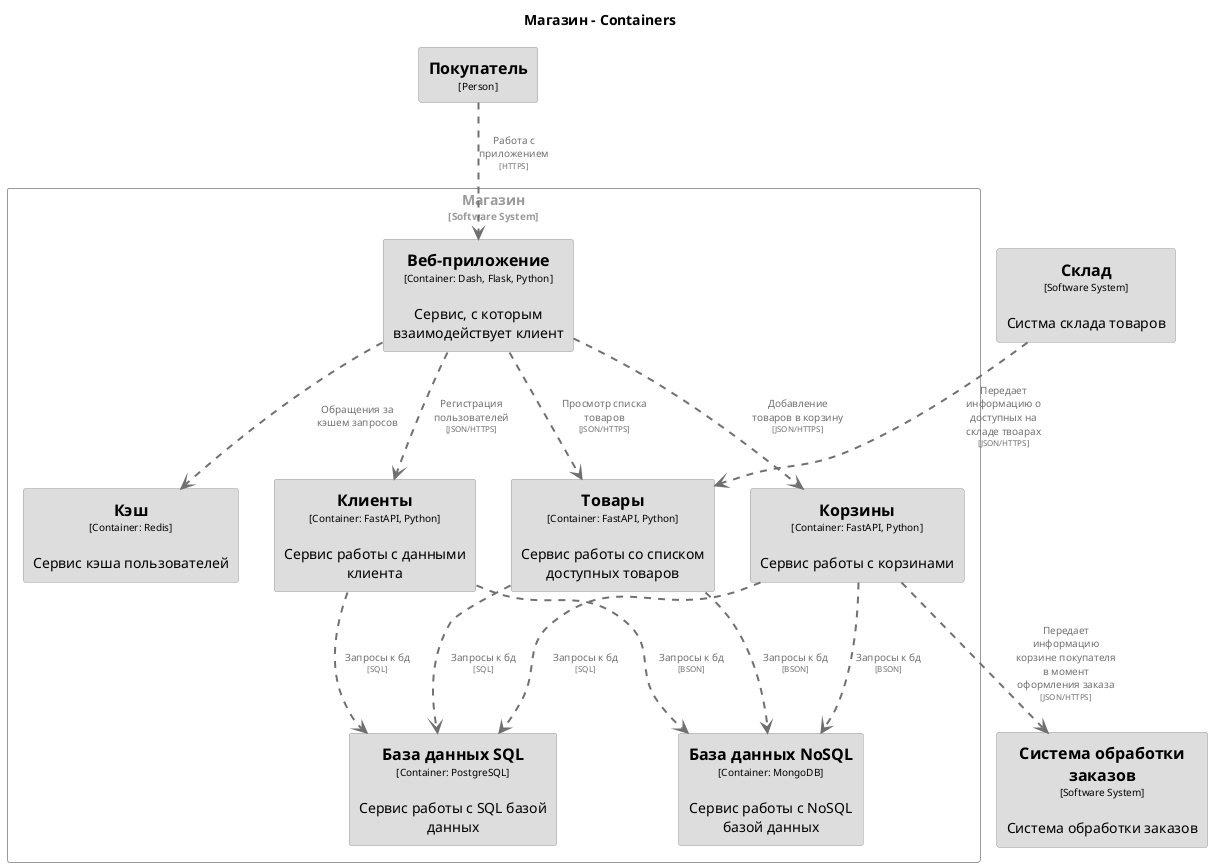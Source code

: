 @startuml
set separator none
title Магазин - Containers

top to bottom direction

skinparam {
  arrowFontSize 10
  defaultTextAlignment center
  wrapWidth 200
  maxMessageSize 100
}

hide stereotype

skinparam rectangle<<Магазин.БазаданныхNoSQL>> {
  BackgroundColor #dddddd
  FontColor #000000
  BorderColor #9a9a9a
  shadowing false
}
skinparam rectangle<<Магазин.БазаданныхSQL>> {
  BackgroundColor #dddddd
  FontColor #000000
  BorderColor #9a9a9a
  shadowing false
}
skinparam rectangle<<Магазин.Вебприложение>> {
  BackgroundColor #dddddd
  FontColor #000000
  BorderColor #9a9a9a
  shadowing false
}
skinparam rectangle<<Магазин.Клиенты>> {
  BackgroundColor #dddddd
  FontColor #000000
  BorderColor #9a9a9a
  shadowing false
}
skinparam rectangle<<Магазин.Корзины>> {
  BackgroundColor #dddddd
  FontColor #000000
  BorderColor #9a9a9a
  shadowing false
}
skinparam rectangle<<Магазин.Кэш>> {
  BackgroundColor #dddddd
  FontColor #000000
  BorderColor #9a9a9a
  shadowing false
}
skinparam rectangle<<Покупатель>> {
  BackgroundColor #dddddd
  FontColor #000000
  BorderColor #9a9a9a
  shadowing false
}
skinparam rectangle<<Системаобработкизаказов>> {
  BackgroundColor #dddddd
  FontColor #000000
  BorderColor #9a9a9a
  shadowing false
}
skinparam rectangle<<Склад>> {
  BackgroundColor #dddddd
  FontColor #000000
  BorderColor #9a9a9a
  shadowing false
}
skinparam rectangle<<Магазин.Товары>> {
  BackgroundColor #dddddd
  FontColor #000000
  BorderColor #9a9a9a
  shadowing false
}
skinparam rectangle<<Магазин>> {
  BorderColor #9a9a9a
  FontColor #9a9a9a
  shadowing false
}

rectangle "==Покупатель\n<size:10>[Person]</size>" <<Покупатель>> as Покупатель
rectangle "==Система обработки заказов\n<size:10>[Software System]</size>\n\nСистема обработки заказов" <<Системаобработкизаказов>> as Системаобработкизаказов
rectangle "==Склад\n<size:10>[Software System]</size>\n\nСистма склада товаров" <<Склад>> as Склад

rectangle "Магазин\n<size:10>[Software System]</size>" <<Магазин>> {
  rectangle "==База данных SQL\n<size:10>[Container: PostgreSQL]</size>\n\nСервис работы с SQL базой данных" <<Магазин.БазаданныхSQL>> as Магазин.БазаданныхSQL
  rectangle "==База данных NoSQL\n<size:10>[Container: MongoDB]</size>\n\nСервис работы с NoSQL базой данных" <<Магазин.БазаданныхNoSQL>> as Магазин.БазаданныхNoSQL
  rectangle "==Кэш\n<size:10>[Container: Redis]</size>\n\nСервис кэша пользователей" <<Магазин.Кэш>> as Магазин.Кэш
  rectangle "==Веб-приложение\n<size:10>[Container: Dash, Flask, Python]</size>\n\nСервис, с которым взаимодействует клиент" <<Магазин.Вебприложение>> as Магазин.Вебприложение
  rectangle "==Клиенты\n<size:10>[Container: FastAPI, Python]</size>\n\nСервис работы с данными клиента" <<Магазин.Клиенты>> as Магазин.Клиенты
  rectangle "==Корзины\n<size:10>[Container: FastAPI, Python]</size>\n\nСервис работы с корзинами" <<Магазин.Корзины>> as Магазин.Корзины
  rectangle "==Товары\n<size:10>[Container: FastAPI, Python]</size>\n\nСервис работы со списком доступных товаров" <<Магазин.Товары>> as Магазин.Товары
}

Покупатель .[#707070,thickness=2].> Магазин.Вебприложение : "<color:#707070>Работа с приложением\n<color:#707070><size:8>[HTTPS]</size>"
Магазин.Вебприложение .[#707070,thickness=2].> Магазин.Клиенты : "<color:#707070>Регистрация пользователей\n<color:#707070><size:8>[JSON/HTTPS]</size>"
Магазин.Вебприложение .[#707070,thickness=2].> Магазин.Товары : "<color:#707070>Просмотр списка товаров\n<color:#707070><size:8>[JSON/HTTPS]</size>"
Магазин.Вебприложение .[#707070,thickness=2].> Магазин.Корзины : "<color:#707070>Добавление товаров в корзину\n<color:#707070><size:8>[JSON/HTTPS]</size>"
Магазин.Клиенты .[#707070,thickness=2].> Магазин.БазаданныхSQL : "<color:#707070>Запросы к бд\n<color:#707070><size:8>[SQL]</size>"
Магазин.Товары .[#707070,thickness=2].> Магазин.БазаданныхSQL : "<color:#707070>Запросы к бд\n<color:#707070><size:8>[SQL]</size>"
Магазин.Корзины .[#707070,thickness=2].> Магазин.БазаданныхSQL : "<color:#707070>Запросы к бд\n<color:#707070><size:8>[SQL]</size>"
Склад .[#707070,thickness=2].> Магазин.Товары : "<color:#707070>Передает информацию о доступных на складе твоарах\n<color:#707070><size:8>[JSON/HTTPS]</size>"
Магазин.Корзины .[#707070,thickness=2].> Системаобработкизаказов : "<color:#707070>Передает информацию корзине покупателя в момент оформления заказа\n<color:#707070><size:8>[JSON/HTTPS]</size>"
Магазин.Вебприложение .[#707070,thickness=2].> Магазин.Кэш : "<color:#707070>Обращения за кэшем запросов"
Магазин.Клиенты .[#707070,thickness=2].> Магазин.БазаданныхNoSQL : "<color:#707070>Запросы к бд\n<color:#707070><size:8>[BSON]</size>"
Магазин.Корзины .[#707070,thickness=2].> Магазин.БазаданныхNoSQL : "<color:#707070>Запросы к бд\n<color:#707070><size:8>[BSON]</size>"
Магазин.Товары .[#707070,thickness=2].> Магазин.БазаданныхNoSQL : "<color:#707070>Запросы к бд\n<color:#707070><size:8>[BSON]</size>"
@enduml